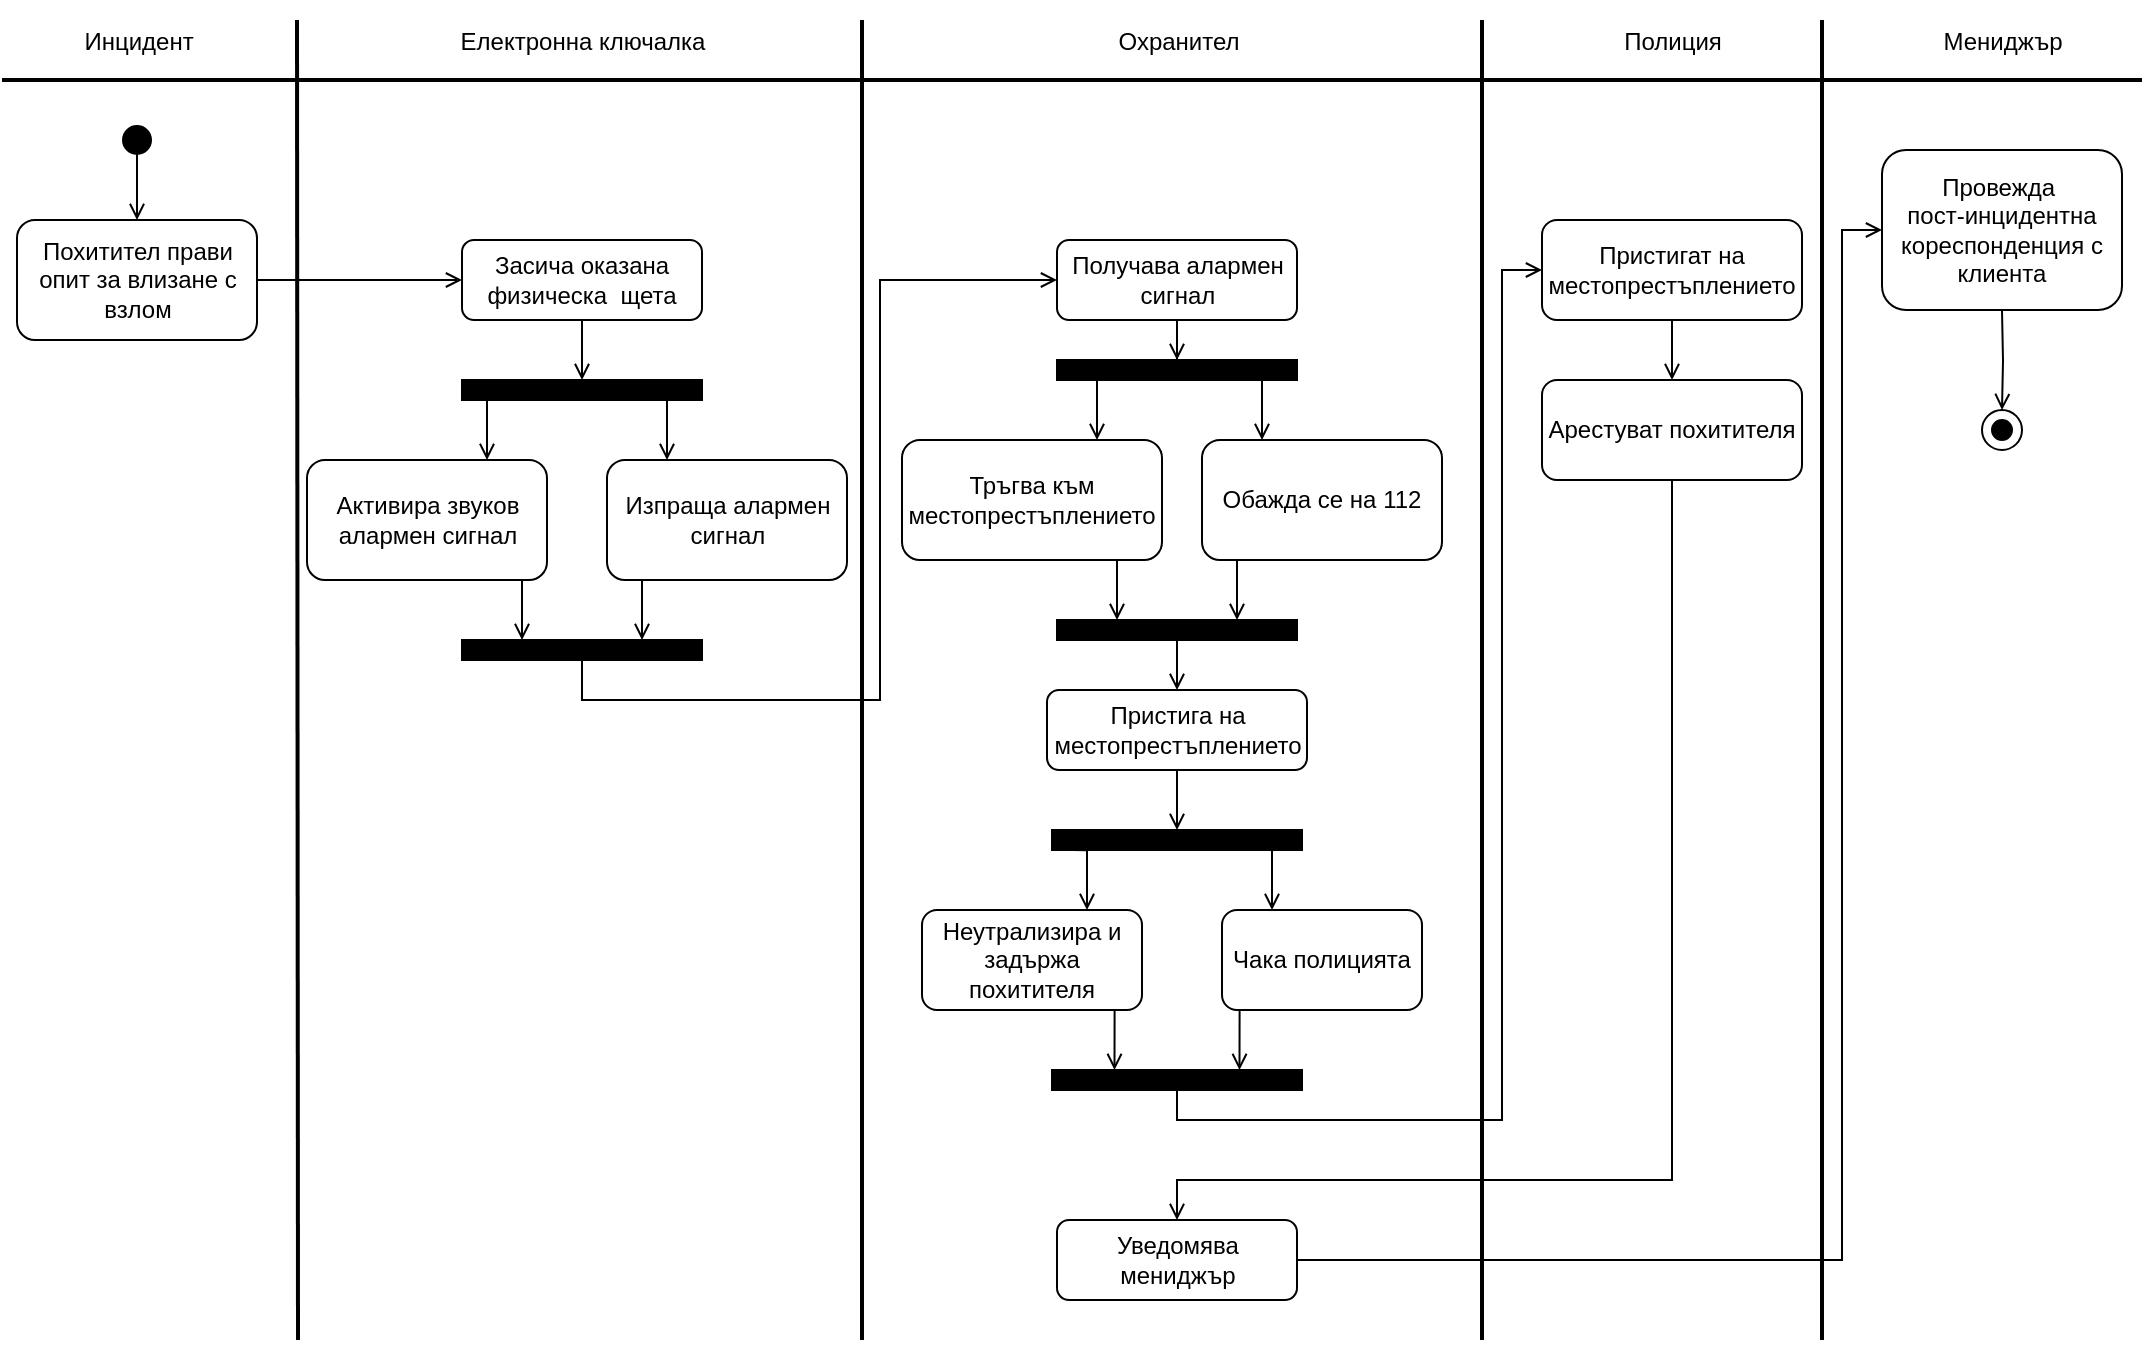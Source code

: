 <mxfile version="24.2.0" type="device">
  <diagram name="Page-1" id="UBH2oY3vQnfjVQV_58VH">
    <mxGraphModel dx="513" dy="329" grid="1" gridSize="10" guides="1" tooltips="1" connect="1" arrows="1" fold="1" page="1" pageScale="1" pageWidth="827" pageHeight="1169" math="0" shadow="0">
      <root>
        <mxCell id="0" />
        <mxCell id="1" parent="0" />
        <mxCell id="stnmt_BLtRVrJDvMeecF-1" value="" style="html=1;verticalAlign=bottom;startArrow=oval;startFill=1;endArrow=open;startSize=14;curved=0;rounded=0;endFill=0;" parent="1" edge="1">
          <mxGeometry width="60" relative="1" as="geometry">
            <mxPoint x="247.5" y="80" as="sourcePoint" />
            <mxPoint x="247.5" y="120" as="targetPoint" />
          </mxGeometry>
        </mxCell>
        <mxCell id="lPQBiUPs3SiCAS9XlJyf-25" style="edgeStyle=orthogonalEdgeStyle;rounded=0;orthogonalLoop=1;jettySize=auto;html=1;entryX=0;entryY=0.5;entryDx=0;entryDy=0;endArrow=open;endFill=0;" parent="1" source="stnmt_BLtRVrJDvMeecF-2" target="lPQBiUPs3SiCAS9XlJyf-12" edge="1">
          <mxGeometry relative="1" as="geometry">
            <mxPoint x="392.5" y="150" as="targetPoint" />
          </mxGeometry>
        </mxCell>
        <mxCell id="stnmt_BLtRVrJDvMeecF-2" value="Похитител прави опит за влизане с взлом" style="rounded=1;whiteSpace=wrap;html=1;" parent="1" vertex="1">
          <mxGeometry x="187.5" y="120" width="120" height="60" as="geometry" />
        </mxCell>
        <mxCell id="t9dFOqBbaQMAALfSwQGb-1" value="" style="endArrow=none;html=1;rounded=0;strokeWidth=2;" parent="1" edge="1">
          <mxGeometry width="50" height="50" relative="1" as="geometry">
            <mxPoint x="180" y="50" as="sourcePoint" />
            <mxPoint x="1250" y="50" as="targetPoint" />
          </mxGeometry>
        </mxCell>
        <mxCell id="t9dFOqBbaQMAALfSwQGb-2" value="" style="endArrow=none;html=1;rounded=0;strokeWidth=2;" parent="1" edge="1">
          <mxGeometry width="50" height="50" relative="1" as="geometry">
            <mxPoint x="328" y="680" as="sourcePoint" />
            <mxPoint x="327.5" y="20" as="targetPoint" />
          </mxGeometry>
        </mxCell>
        <mxCell id="t9dFOqBbaQMAALfSwQGb-3" value="Инцидент" style="text;html=1;align=center;verticalAlign=bottom;resizable=0;points=[];autosize=1;strokeColor=none;fillColor=none;" parent="1" vertex="1">
          <mxGeometry x="207.5" y="10" width="80" height="30" as="geometry" />
        </mxCell>
        <mxCell id="t9dFOqBbaQMAALfSwQGb-6" value="Електронна ключалка" style="text;html=1;align=center;verticalAlign=bottom;resizable=0;points=[];autosize=1;strokeColor=none;fillColor=none;" parent="1" vertex="1">
          <mxGeometry x="395" y="10" width="150" height="30" as="geometry" />
        </mxCell>
        <mxCell id="bMNKIhkbJvYVxO2KiTp9-1" value="" style="endArrow=none;html=1;rounded=0;strokeWidth=2;" parent="1" edge="1">
          <mxGeometry width="50" height="50" relative="1" as="geometry">
            <mxPoint x="610" y="680" as="sourcePoint" />
            <mxPoint x="610" y="20" as="targetPoint" />
          </mxGeometry>
        </mxCell>
        <mxCell id="bMNKIhkbJvYVxO2KiTp9-6" value="Охранител" style="text;html=1;align=center;verticalAlign=bottom;resizable=0;points=[];autosize=1;strokeColor=none;fillColor=none;" parent="1" vertex="1">
          <mxGeometry x="727.5" y="10" width="80" height="30" as="geometry" />
        </mxCell>
        <mxCell id="bMNKIhkbJvYVxO2KiTp9-7" value="" style="endArrow=none;html=1;rounded=0;strokeWidth=2;" parent="1" edge="1">
          <mxGeometry width="50" height="50" relative="1" as="geometry">
            <mxPoint x="920" y="680" as="sourcePoint" />
            <mxPoint x="920" y="20" as="targetPoint" />
          </mxGeometry>
        </mxCell>
        <mxCell id="lPQBiUPs3SiCAS9XlJyf-7" value="Полиция" style="text;html=1;align=center;verticalAlign=bottom;resizable=0;points=[];autosize=1;strokeColor=none;fillColor=none;" parent="1" vertex="1">
          <mxGeometry x="980" y="10" width="70" height="30" as="geometry" />
        </mxCell>
        <mxCell id="lPQBiUPs3SiCAS9XlJyf-8" value="" style="endArrow=none;html=1;rounded=0;strokeWidth=2;" parent="1" edge="1">
          <mxGeometry width="50" height="50" relative="1" as="geometry">
            <mxPoint x="1090" y="680" as="sourcePoint" />
            <mxPoint x="1090" y="20" as="targetPoint" />
          </mxGeometry>
        </mxCell>
        <mxCell id="lPQBiUPs3SiCAS9XlJyf-9" value="Мениджър" style="text;html=1;align=center;verticalAlign=bottom;resizable=0;points=[];autosize=1;strokeColor=none;fillColor=none;" parent="1" vertex="1">
          <mxGeometry x="1140" y="10" width="80" height="30" as="geometry" />
        </mxCell>
        <mxCell id="lPQBiUPs3SiCAS9XlJyf-11" style="edgeStyle=orthogonalEdgeStyle;rounded=0;orthogonalLoop=1;jettySize=auto;html=1;exitX=0.5;exitY=1;exitDx=0;exitDy=0;entryX=0.5;entryY=0;entryDx=0;entryDy=0;endArrow=open;endFill=0;" parent="1" source="lPQBiUPs3SiCAS9XlJyf-12" target="lPQBiUPs3SiCAS9XlJyf-19" edge="1">
          <mxGeometry relative="1" as="geometry" />
        </mxCell>
        <mxCell id="lPQBiUPs3SiCAS9XlJyf-12" value="Засича оказана физическа&amp;nbsp; щета" style="rounded=1;whiteSpace=wrap;html=1;" parent="1" vertex="1">
          <mxGeometry x="410" y="130" width="120" height="40" as="geometry" />
        </mxCell>
        <mxCell id="lPQBiUPs3SiCAS9XlJyf-13" style="edgeStyle=orthogonalEdgeStyle;rounded=0;orthogonalLoop=1;jettySize=auto;html=1;exitX=0.25;exitY=1;exitDx=0;exitDy=0;entryX=0.75;entryY=0;entryDx=0;entryDy=0;endArrow=open;endFill=0;" parent="1" source="lPQBiUPs3SiCAS9XlJyf-14" target="lPQBiUPs3SiCAS9XlJyf-20" edge="1">
          <mxGeometry relative="1" as="geometry" />
        </mxCell>
        <mxCell id="lPQBiUPs3SiCAS9XlJyf-14" value="Изпраща алармен сигнал" style="rounded=1;whiteSpace=wrap;html=1;" parent="1" vertex="1">
          <mxGeometry x="482.5" y="240" width="120" height="60" as="geometry" />
        </mxCell>
        <mxCell id="lPQBiUPs3SiCAS9XlJyf-15" style="edgeStyle=orthogonalEdgeStyle;rounded=0;orthogonalLoop=1;jettySize=auto;html=1;exitX=0.75;exitY=1;exitDx=0;exitDy=0;entryX=0.25;entryY=0;entryDx=0;entryDy=0;endArrow=open;endFill=0;" parent="1" source="lPQBiUPs3SiCAS9XlJyf-16" target="lPQBiUPs3SiCAS9XlJyf-20" edge="1">
          <mxGeometry relative="1" as="geometry" />
        </mxCell>
        <mxCell id="lPQBiUPs3SiCAS9XlJyf-16" value="Активира звуков алармен сигнал" style="rounded=1;whiteSpace=wrap;html=1;" parent="1" vertex="1">
          <mxGeometry x="332.5" y="240" width="120" height="60" as="geometry" />
        </mxCell>
        <mxCell id="lPQBiUPs3SiCAS9XlJyf-17" style="edgeStyle=orthogonalEdgeStyle;rounded=0;orthogonalLoop=1;jettySize=auto;html=1;exitX=0.25;exitY=1;exitDx=0;exitDy=0;entryX=0.75;entryY=0;entryDx=0;entryDy=0;endArrow=open;endFill=0;" parent="1" source="lPQBiUPs3SiCAS9XlJyf-19" target="lPQBiUPs3SiCAS9XlJyf-16" edge="1">
          <mxGeometry relative="1" as="geometry" />
        </mxCell>
        <mxCell id="lPQBiUPs3SiCAS9XlJyf-18" style="edgeStyle=orthogonalEdgeStyle;rounded=0;orthogonalLoop=1;jettySize=auto;html=1;exitX=0.75;exitY=1;exitDx=0;exitDy=0;entryX=0.25;entryY=0;entryDx=0;entryDy=0;endArrow=open;endFill=0;" parent="1" source="lPQBiUPs3SiCAS9XlJyf-19" target="lPQBiUPs3SiCAS9XlJyf-14" edge="1">
          <mxGeometry relative="1" as="geometry" />
        </mxCell>
        <mxCell id="lPQBiUPs3SiCAS9XlJyf-19" value="" style="rounded=0;whiteSpace=wrap;html=1;fillStyle=solid;fillColor=#000000;" parent="1" vertex="1">
          <mxGeometry x="410" y="200" width="120" height="10" as="geometry" />
        </mxCell>
        <mxCell id="87jEmMCKnaJRBpho1xPF-26" style="edgeStyle=orthogonalEdgeStyle;rounded=0;orthogonalLoop=1;jettySize=auto;html=1;entryX=0;entryY=0.5;entryDx=0;entryDy=0;endArrow=open;endFill=0;" edge="1" parent="1" source="lPQBiUPs3SiCAS9XlJyf-20" target="87jEmMCKnaJRBpho1xPF-24">
          <mxGeometry relative="1" as="geometry">
            <Array as="points">
              <mxPoint x="470" y="360" />
              <mxPoint x="619" y="360" />
              <mxPoint x="619" y="150" />
            </Array>
          </mxGeometry>
        </mxCell>
        <mxCell id="lPQBiUPs3SiCAS9XlJyf-20" value="" style="rounded=0;whiteSpace=wrap;html=1;fillStyle=solid;fillColor=#000000;" parent="1" vertex="1">
          <mxGeometry x="410" y="330" width="120" height="10" as="geometry" />
        </mxCell>
        <mxCell id="87jEmMCKnaJRBpho1xPF-16" style="edgeStyle=orthogonalEdgeStyle;rounded=0;orthogonalLoop=1;jettySize=auto;html=1;exitX=0.75;exitY=1;exitDx=0;exitDy=0;entryX=0.25;entryY=0;entryDx=0;entryDy=0;endArrow=open;endFill=0;" edge="1" parent="1" source="lPQBiUPs3SiCAS9XlJyf-39" target="87jEmMCKnaJRBpho1xPF-14">
          <mxGeometry relative="1" as="geometry" />
        </mxCell>
        <mxCell id="lPQBiUPs3SiCAS9XlJyf-39" value="Неутрализира и задържа похитителя" style="rounded=1;whiteSpace=wrap;html=1;" parent="1" vertex="1">
          <mxGeometry x="640" y="465" width="110" height="50" as="geometry" />
        </mxCell>
        <mxCell id="lPQBiUPs3SiCAS9XlJyf-40" style="edgeStyle=orthogonalEdgeStyle;rounded=0;orthogonalLoop=1;jettySize=auto;html=1;exitX=0.25;exitY=1;exitDx=0;exitDy=0;entryX=0.75;entryY=0;entryDx=0;entryDy=0;endArrow=open;endFill=0;" parent="1" source="lPQBiUPs3SiCAS9XlJyf-41" target="lPQBiUPs3SiCAS9XlJyf-47" edge="1">
          <mxGeometry relative="1" as="geometry" />
        </mxCell>
        <mxCell id="lPQBiUPs3SiCAS9XlJyf-41" value="Обажда се на 112" style="rounded=1;whiteSpace=wrap;html=1;" parent="1" vertex="1">
          <mxGeometry x="780" y="230" width="120" height="60" as="geometry" />
        </mxCell>
        <mxCell id="lPQBiUPs3SiCAS9XlJyf-42" style="edgeStyle=orthogonalEdgeStyle;rounded=0;orthogonalLoop=1;jettySize=auto;html=1;exitX=0.75;exitY=1;exitDx=0;exitDy=0;entryX=0.25;entryY=0;entryDx=0;entryDy=0;endArrow=open;endFill=0;" parent="1" source="lPQBiUPs3SiCAS9XlJyf-43" target="lPQBiUPs3SiCAS9XlJyf-47" edge="1">
          <mxGeometry relative="1" as="geometry" />
        </mxCell>
        <mxCell id="lPQBiUPs3SiCAS9XlJyf-43" value="Тръгва към местопрестъплението" style="rounded=1;whiteSpace=wrap;html=1;" parent="1" vertex="1">
          <mxGeometry x="630" y="230" width="130" height="60" as="geometry" />
        </mxCell>
        <mxCell id="lPQBiUPs3SiCAS9XlJyf-44" style="edgeStyle=orthogonalEdgeStyle;rounded=0;orthogonalLoop=1;jettySize=auto;html=1;exitX=0.25;exitY=1;exitDx=0;exitDy=0;entryX=0.75;entryY=0;entryDx=0;entryDy=0;endArrow=open;endFill=0;" parent="1" source="lPQBiUPs3SiCAS9XlJyf-46" target="lPQBiUPs3SiCAS9XlJyf-43" edge="1">
          <mxGeometry relative="1" as="geometry" />
        </mxCell>
        <mxCell id="lPQBiUPs3SiCAS9XlJyf-45" style="edgeStyle=orthogonalEdgeStyle;rounded=0;orthogonalLoop=1;jettySize=auto;html=1;exitX=0.75;exitY=1;exitDx=0;exitDy=0;entryX=0.25;entryY=0;entryDx=0;entryDy=0;endArrow=open;endFill=0;" parent="1" source="lPQBiUPs3SiCAS9XlJyf-46" target="lPQBiUPs3SiCAS9XlJyf-41" edge="1">
          <mxGeometry relative="1" as="geometry" />
        </mxCell>
        <mxCell id="lPQBiUPs3SiCAS9XlJyf-46" value="" style="rounded=0;whiteSpace=wrap;html=1;fillStyle=solid;fillColor=#000000;" parent="1" vertex="1">
          <mxGeometry x="707.5" y="190" width="120" height="10" as="geometry" />
        </mxCell>
        <mxCell id="lPQBiUPs3SiCAS9XlJyf-50" style="edgeStyle=orthogonalEdgeStyle;rounded=0;orthogonalLoop=1;jettySize=auto;html=1;exitX=0.5;exitY=1;exitDx=0;exitDy=0;entryX=0.5;entryY=0;entryDx=0;entryDy=0;endArrow=open;endFill=0;" parent="1" source="lPQBiUPs3SiCAS9XlJyf-47" target="lPQBiUPs3SiCAS9XlJyf-49" edge="1">
          <mxGeometry relative="1" as="geometry" />
        </mxCell>
        <mxCell id="lPQBiUPs3SiCAS9XlJyf-47" value="" style="rounded=0;whiteSpace=wrap;html=1;fillStyle=solid;fillColor=#000000;" parent="1" vertex="1">
          <mxGeometry x="707.5" y="320" width="120" height="10" as="geometry" />
        </mxCell>
        <mxCell id="87jEmMCKnaJRBpho1xPF-8" style="edgeStyle=orthogonalEdgeStyle;rounded=0;orthogonalLoop=1;jettySize=auto;html=1;exitX=0.5;exitY=1;exitDx=0;exitDy=0;entryX=0.5;entryY=0;entryDx=0;entryDy=0;endArrow=open;endFill=0;" edge="1" parent="1" source="lPQBiUPs3SiCAS9XlJyf-49" target="87jEmMCKnaJRBpho1xPF-7">
          <mxGeometry relative="1" as="geometry" />
        </mxCell>
        <mxCell id="lPQBiUPs3SiCAS9XlJyf-49" value="Пристига на местопрестъплението" style="rounded=1;whiteSpace=wrap;html=1;" parent="1" vertex="1">
          <mxGeometry x="702.5" y="355" width="130" height="40" as="geometry" />
        </mxCell>
        <mxCell id="lPQBiUPs3SiCAS9XlJyf-53" value="Провежда&amp;nbsp;&lt;div&gt;пост-инцидентна кореспонденция с клиента&lt;/div&gt;" style="rounded=1;whiteSpace=wrap;html=1;" parent="1" vertex="1">
          <mxGeometry x="1120" y="85" width="120" height="80" as="geometry" />
        </mxCell>
        <mxCell id="lPQBiUPs3SiCAS9XlJyf-54" value="" style="ellipse;whiteSpace=wrap;html=1;aspect=fixed;" parent="1" vertex="1">
          <mxGeometry x="1170" y="215" width="20" height="20" as="geometry" />
        </mxCell>
        <mxCell id="lPQBiUPs3SiCAS9XlJyf-55" value="" style="ellipse;whiteSpace=wrap;html=1;aspect=fixed;labelBackgroundColor=#000000;fillColor=#000000;" parent="1" vertex="1">
          <mxGeometry x="1175" y="220" width="10" height="10" as="geometry" />
        </mxCell>
        <mxCell id="lPQBiUPs3SiCAS9XlJyf-56" style="edgeStyle=orthogonalEdgeStyle;rounded=0;orthogonalLoop=1;jettySize=auto;html=1;endArrow=open;endFill=0;exitX=0.5;exitY=1;exitDx=0;exitDy=0;entryX=0.5;entryY=0;entryDx=0;entryDy=0;" parent="1" target="lPQBiUPs3SiCAS9XlJyf-54" edge="1">
          <mxGeometry relative="1" as="geometry">
            <mxPoint x="1180" y="165" as="sourcePoint" />
            <mxPoint x="1179.66" y="225" as="targetPoint" />
          </mxGeometry>
        </mxCell>
        <mxCell id="87jEmMCKnaJRBpho1xPF-23" style="edgeStyle=orthogonalEdgeStyle;rounded=0;orthogonalLoop=1;jettySize=auto;html=1;entryX=0;entryY=0.5;entryDx=0;entryDy=0;endArrow=open;endFill=0;" edge="1" parent="1" source="lPQBiUPs3SiCAS9XlJyf-82" target="lPQBiUPs3SiCAS9XlJyf-53">
          <mxGeometry relative="1" as="geometry">
            <Array as="points">
              <mxPoint x="1100" y="640" />
              <mxPoint x="1100" y="125" />
            </Array>
          </mxGeometry>
        </mxCell>
        <mxCell id="lPQBiUPs3SiCAS9XlJyf-82" value="Уведомява мениджър" style="rounded=1;whiteSpace=wrap;html=1;" parent="1" vertex="1">
          <mxGeometry x="707.5" y="620" width="120" height="40" as="geometry" />
        </mxCell>
        <mxCell id="87jEmMCKnaJRBpho1xPF-17" style="edgeStyle=orthogonalEdgeStyle;rounded=0;orthogonalLoop=1;jettySize=auto;html=1;exitX=0.25;exitY=1;exitDx=0;exitDy=0;entryX=0.75;entryY=0;entryDx=0;entryDy=0;endArrow=open;endFill=0;" edge="1" parent="1" source="87jEmMCKnaJRBpho1xPF-6" target="87jEmMCKnaJRBpho1xPF-14">
          <mxGeometry relative="1" as="geometry" />
        </mxCell>
        <mxCell id="87jEmMCKnaJRBpho1xPF-6" value="Чака полицията" style="rounded=1;whiteSpace=wrap;html=1;" vertex="1" parent="1">
          <mxGeometry x="790" y="465" width="100" height="50" as="geometry" />
        </mxCell>
        <mxCell id="87jEmMCKnaJRBpho1xPF-10" style="edgeStyle=orthogonalEdgeStyle;rounded=0;orthogonalLoop=1;jettySize=auto;html=1;exitX=0.084;exitY=1.005;exitDx=0;exitDy=0;entryX=0.75;entryY=0;entryDx=0;entryDy=0;exitPerimeter=0;endArrow=open;endFill=0;" edge="1" parent="1" source="87jEmMCKnaJRBpho1xPF-7" target="lPQBiUPs3SiCAS9XlJyf-39">
          <mxGeometry relative="1" as="geometry" />
        </mxCell>
        <mxCell id="87jEmMCKnaJRBpho1xPF-11" style="edgeStyle=orthogonalEdgeStyle;rounded=0;orthogonalLoop=1;jettySize=auto;html=1;exitX=0.75;exitY=1;exitDx=0;exitDy=0;entryX=0.25;entryY=0;entryDx=0;entryDy=0;endArrow=open;endFill=0;" edge="1" parent="1" source="87jEmMCKnaJRBpho1xPF-7" target="87jEmMCKnaJRBpho1xPF-6">
          <mxGeometry relative="1" as="geometry" />
        </mxCell>
        <mxCell id="87jEmMCKnaJRBpho1xPF-7" value="" style="rounded=0;whiteSpace=wrap;html=1;fillStyle=solid;fillColor=#000000;" vertex="1" parent="1">
          <mxGeometry x="705" y="425" width="125" height="10" as="geometry" />
        </mxCell>
        <mxCell id="87jEmMCKnaJRBpho1xPF-20" style="edgeStyle=orthogonalEdgeStyle;rounded=0;orthogonalLoop=1;jettySize=auto;html=1;exitX=0.5;exitY=1;exitDx=0;exitDy=0;entryX=0.5;entryY=0;entryDx=0;entryDy=0;endArrow=open;endFill=0;" edge="1" parent="1" source="87jEmMCKnaJRBpho1xPF-13" target="87jEmMCKnaJRBpho1xPF-19">
          <mxGeometry relative="1" as="geometry" />
        </mxCell>
        <mxCell id="87jEmMCKnaJRBpho1xPF-13" value="Пристигат на местопрестъплението" style="rounded=1;whiteSpace=wrap;html=1;" vertex="1" parent="1">
          <mxGeometry x="950" y="120" width="130" height="50" as="geometry" />
        </mxCell>
        <mxCell id="87jEmMCKnaJRBpho1xPF-18" style="edgeStyle=orthogonalEdgeStyle;rounded=0;orthogonalLoop=1;jettySize=auto;html=1;exitX=0.5;exitY=1;exitDx=0;exitDy=0;entryX=0;entryY=0.5;entryDx=0;entryDy=0;endArrow=open;endFill=0;" edge="1" parent="1" source="87jEmMCKnaJRBpho1xPF-14" target="87jEmMCKnaJRBpho1xPF-13">
          <mxGeometry relative="1" as="geometry">
            <Array as="points">
              <mxPoint x="768" y="570" />
              <mxPoint x="930" y="570" />
              <mxPoint x="930" y="145" />
            </Array>
          </mxGeometry>
        </mxCell>
        <mxCell id="87jEmMCKnaJRBpho1xPF-14" value="" style="rounded=0;whiteSpace=wrap;html=1;fillStyle=solid;fillColor=#000000;" vertex="1" parent="1">
          <mxGeometry x="705" y="545" width="125" height="10" as="geometry" />
        </mxCell>
        <mxCell id="87jEmMCKnaJRBpho1xPF-21" style="edgeStyle=orthogonalEdgeStyle;rounded=0;orthogonalLoop=1;jettySize=auto;html=1;entryX=0.5;entryY=0;entryDx=0;entryDy=0;endArrow=open;endFill=0;" edge="1" parent="1" source="87jEmMCKnaJRBpho1xPF-19" target="lPQBiUPs3SiCAS9XlJyf-82">
          <mxGeometry relative="1" as="geometry">
            <Array as="points">
              <mxPoint x="1015" y="600" />
              <mxPoint x="768" y="600" />
            </Array>
          </mxGeometry>
        </mxCell>
        <mxCell id="87jEmMCKnaJRBpho1xPF-19" value="Арестуват похитителя" style="rounded=1;whiteSpace=wrap;html=1;" vertex="1" parent="1">
          <mxGeometry x="950" y="200" width="130" height="50" as="geometry" />
        </mxCell>
        <mxCell id="87jEmMCKnaJRBpho1xPF-28" style="edgeStyle=orthogonalEdgeStyle;rounded=0;orthogonalLoop=1;jettySize=auto;html=1;entryX=0.5;entryY=0;entryDx=0;entryDy=0;endArrow=open;endFill=0;endSize=6;" edge="1" parent="1" source="87jEmMCKnaJRBpho1xPF-24" target="lPQBiUPs3SiCAS9XlJyf-46">
          <mxGeometry relative="1" as="geometry" />
        </mxCell>
        <mxCell id="87jEmMCKnaJRBpho1xPF-24" value="Получава алармен сигнал" style="rounded=1;whiteSpace=wrap;html=1;" vertex="1" parent="1">
          <mxGeometry x="707.5" y="130" width="120" height="40" as="geometry" />
        </mxCell>
      </root>
    </mxGraphModel>
  </diagram>
</mxfile>
